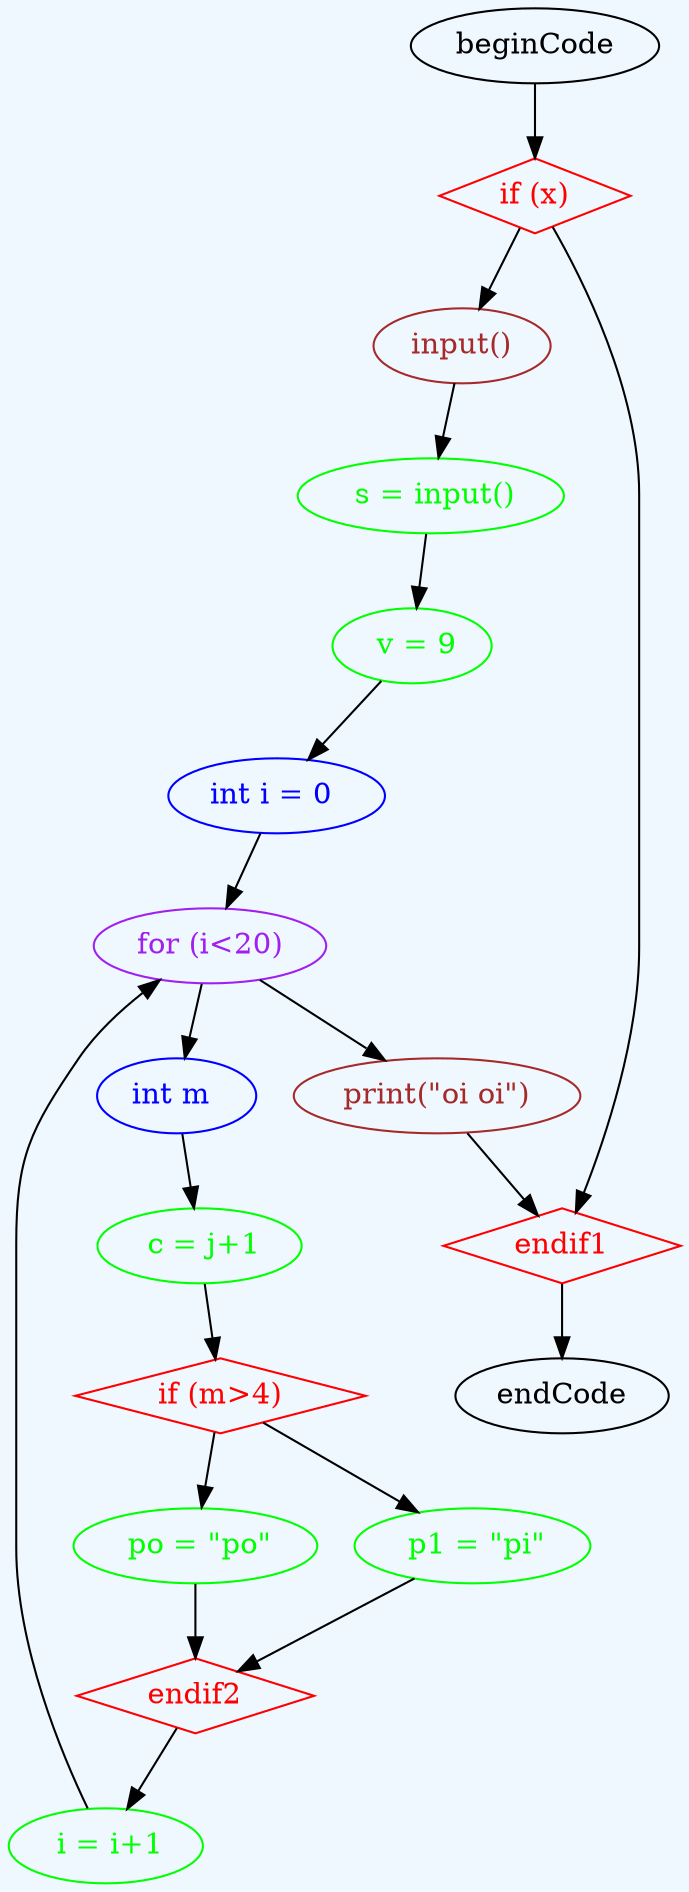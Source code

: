 digraph grammar {
	graph [bgcolor=aliceblue rankdir=TB]
	"if (x)" [color=red fontcolor=red shape=diamond]
	beginCode -> "if (x)"
	"input()" [color=brown fontcolor=brown]
	"if (x)" -> "input()"
	" s = input()" [color=green fontcolor=green]
	"input()" -> " s = input()"
	" v = 9" [color=green fontcolor=green]
	" s = input()" -> " v = 9"
	"int i = 0 " [color=blue fontcolor=blue]
	" v = 9" -> "int i = 0 "
	"for (i<20)" [color=purple fontcolor=purple]
	"int i = 0 " -> "for (i<20)"
	" i = i+1" [color=green fontcolor=green]
	" i = i+1" -> "for (i<20)"
	"int m " [color=blue fontcolor=blue]
	"for (i<20)" -> "int m "
	" c = j+1" [color=green fontcolor=green]
	"int m " -> " c = j+1"
	"if (m>4)" [color=red fontcolor=red shape=diamond]
	" c = j+1" -> "if (m>4)"
	" po = \"po\"" [color=green fontcolor=green]
	"if (m>4)" -> " po = \"po\""
	endif2 [color=red fontcolor=red shape=diamond]
	" po = \"po\"" -> endif2
	" p1 = \"pi\"" [color=green fontcolor=green]
	"if (m>4)" -> " p1 = \"pi\""
	endif2 [color=red fontcolor=red shape=diamond]
	" p1 = \"pi\"" -> endif2
	endif2 -> " i = i+1"
	"print(\"oi oi\")" [color=brown fontcolor=brown]
	"for (i<20)" -> "print(\"oi oi\")"
	endif1 [color=red fontcolor=red shape=diamond]
	"print(\"oi oi\")" -> endif1
	"if (x)" -> endif1
	endif1 -> endCode
}
